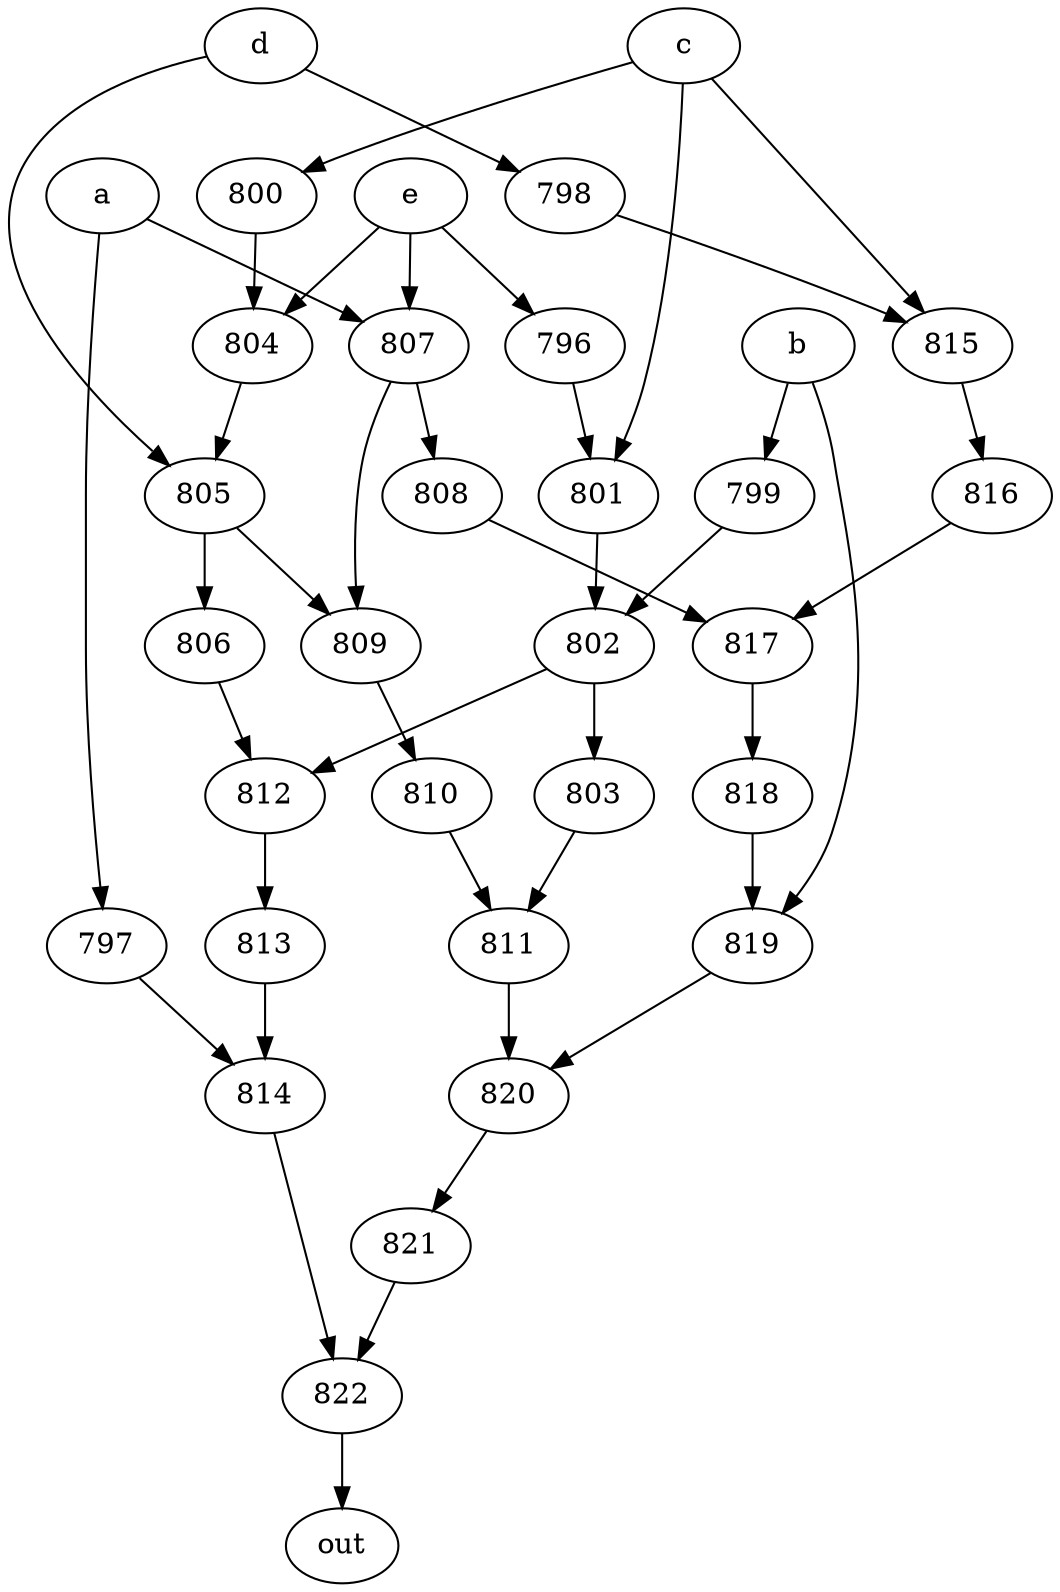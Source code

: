 strict digraph "" {
	822 -> out;
	a -> 797;
	a -> 807;
	797 -> 814;
	807 -> 808;
	807 -> 809;
	814 -> 822;
	808 -> 817;
	809 -> 810;
	b -> 799;
	b -> 819;
	799 -> 802;
	819 -> 820;
	802 -> 803;
	802 -> 812;
	820 -> 821;
	c -> 800;
	c -> 801;
	c -> 815;
	800 -> 804;
	801 -> 802;
	815 -> 816;
	804 -> 805;
	816 -> 817;
	d -> 798;
	d -> 805;
	798 -> 815;
	805 -> 809;
	805 -> 806;
	806 -> 812;
	e -> 807;
	e -> 804;
	e -> 796;
	796 -> 801;
	803 -> 811;
	812 -> 813;
	811 -> 820;
	813 -> 814;
	810 -> 811;
	817 -> 818;
	818 -> 819;
	821 -> 822;
}
